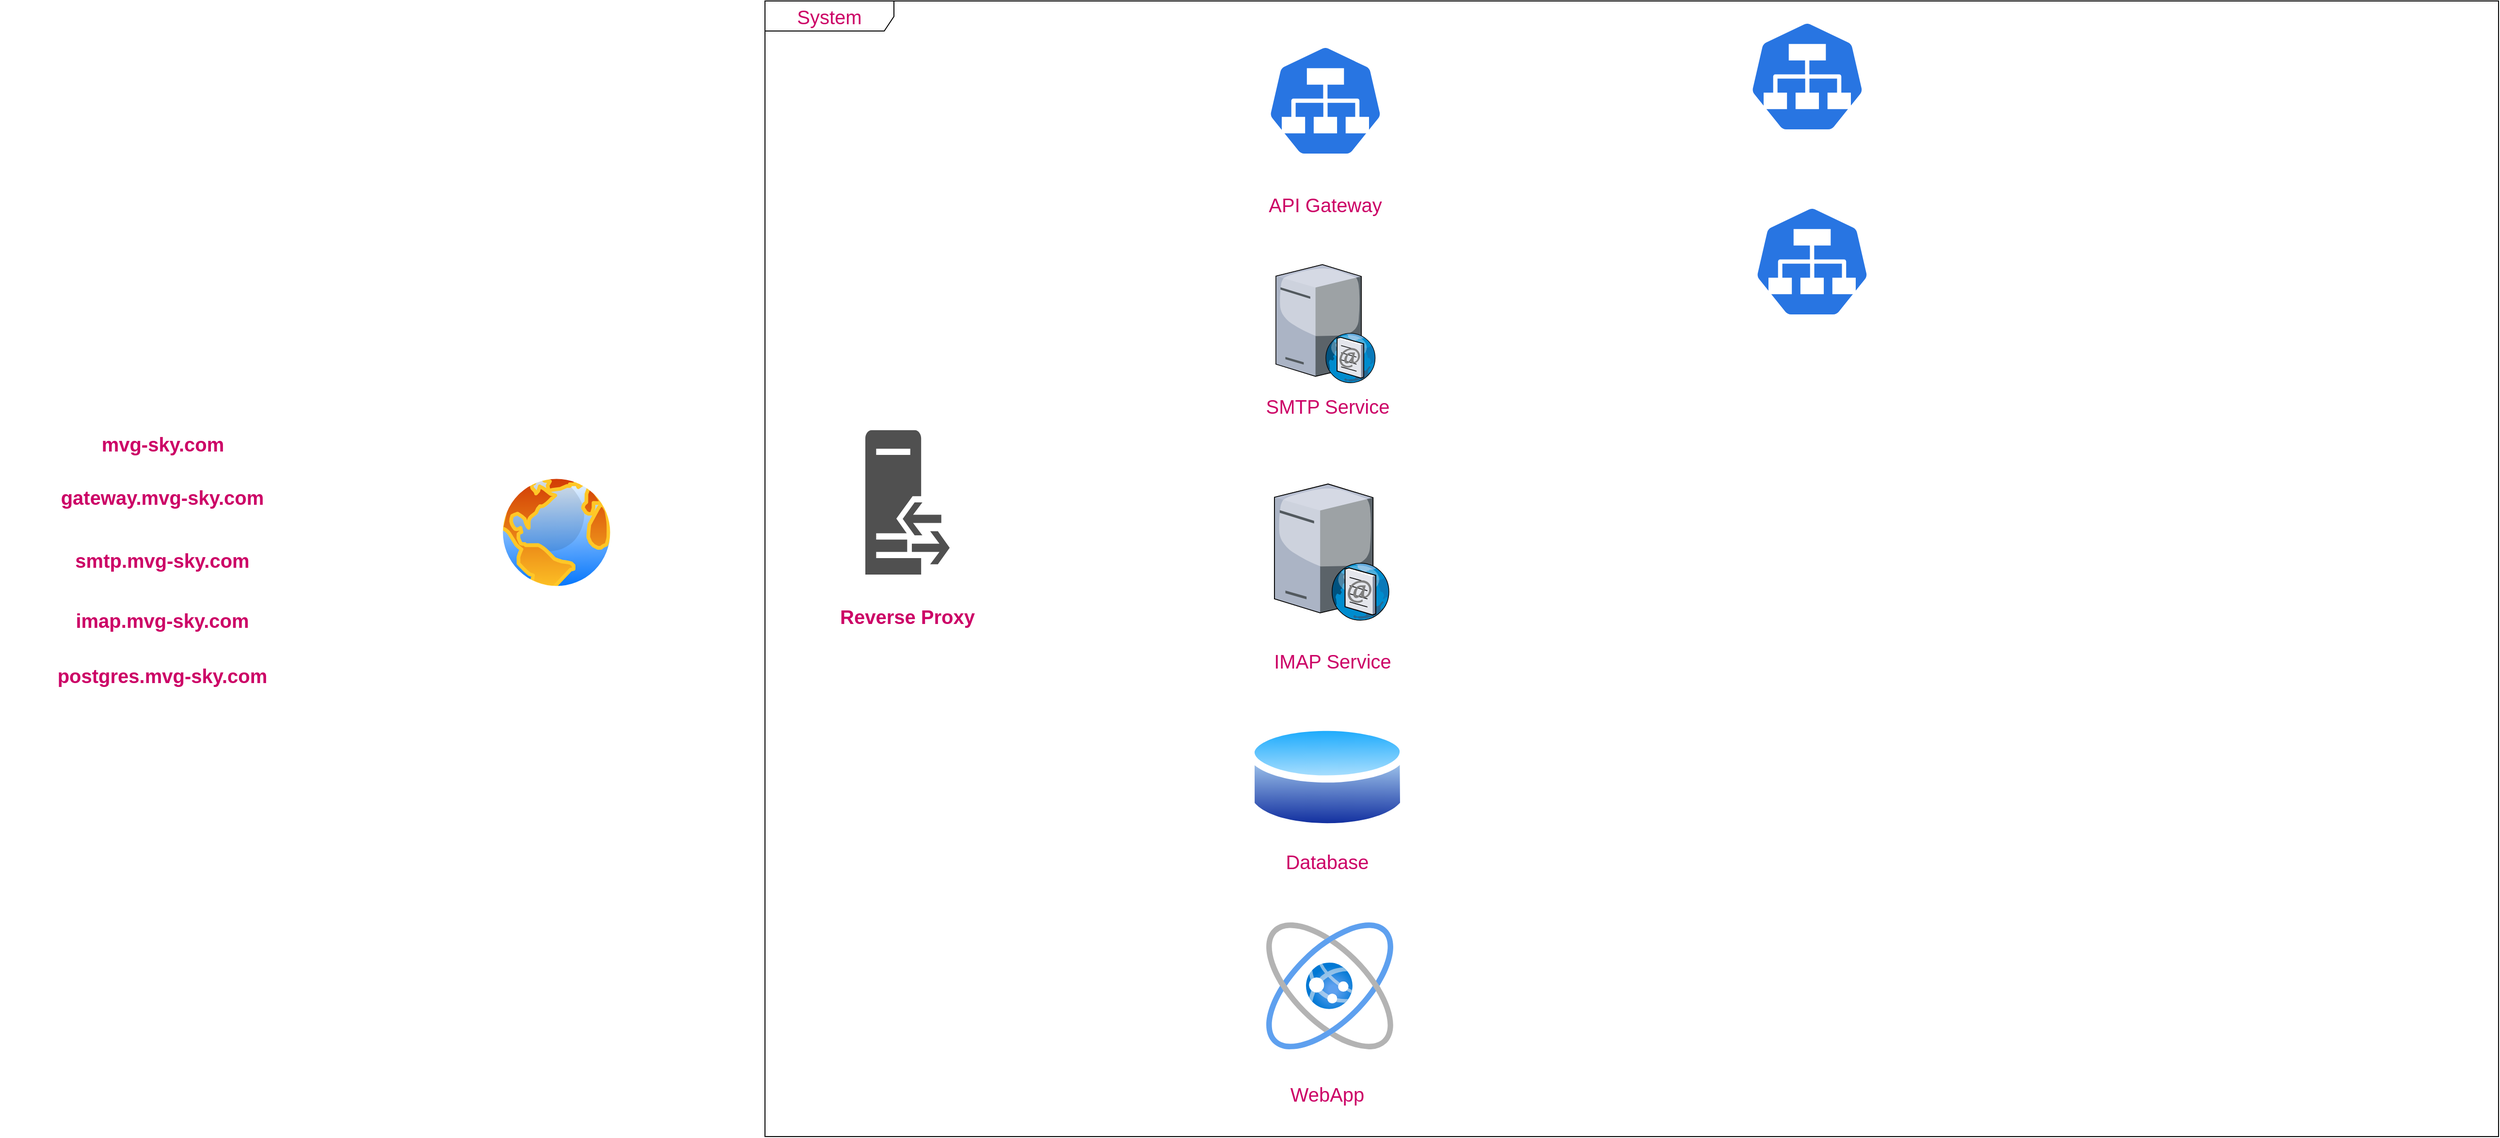 <mxfile version="15.7.3" type="device"><diagram id="xArcYS4Lj_MsuabOqTbh" name="Page-1"><mxGraphModel dx="2370" dy="1463" grid="0" gridSize="10" guides="1" tooltips="1" connect="1" arrows="1" fold="1" page="1" pageScale="1" pageWidth="3300" pageHeight="4681" math="0" shadow="0"><root><mxCell id="0"/><mxCell id="1" parent="0"/><mxCell id="XoczaGIkv7f6MNonP7Z_-3" value="" style="group" vertex="1" connectable="0" parent="1"><mxGeometry x="1038" y="542" width="146" height="211" as="geometry"/></mxCell><mxCell id="XoczaGIkv7f6MNonP7Z_-1" value="" style="sketch=0;pointerEvents=1;shadow=0;dashed=0;html=1;strokeColor=none;fillColor=#505050;labelPosition=center;verticalLabelPosition=bottom;verticalAlign=top;outlineConnect=0;align=center;shape=mxgraph.office.servers.reverse_proxy;" vertex="1" parent="XoczaGIkv7f6MNonP7Z_-3"><mxGeometry x="29.5" width="87" height="149" as="geometry"/></mxCell><mxCell id="XoczaGIkv7f6MNonP7Z_-2" value="&lt;font size=&quot;1&quot; color=&quot;#cc0066&quot;&gt;&lt;b style=&quot;font-size: 20px&quot;&gt;Reverse Proxy&lt;/b&gt;&lt;/font&gt;" style="text;html=1;strokeColor=none;fillColor=none;align=center;verticalAlign=middle;whiteSpace=wrap;rounded=0;" vertex="1" parent="XoczaGIkv7f6MNonP7Z_-3"><mxGeometry y="172" width="146" height="39" as="geometry"/></mxCell><mxCell id="XoczaGIkv7f6MNonP7Z_-10" value="" style="aspect=fixed;perimeter=ellipsePerimeter;html=1;align=center;shadow=0;dashed=0;spacingTop=3;image;image=img/lib/active_directory/internet_globe.svg;fontSize=20;fontColor=#CC0066;" vertex="1" parent="1"><mxGeometry x="687" y="585.5" width="124" height="124" as="geometry"/></mxCell><mxCell id="XoczaGIkv7f6MNonP7Z_-11" value="System" style="shape=umlFrame;whiteSpace=wrap;html=1;fontSize=20;fontColor=#CC0066;strokeColor=default;strokeWidth=1;width=133;height=31;" vertex="1" parent="1"><mxGeometry x="964" y="99" width="1788" height="1172" as="geometry"/></mxCell><mxCell id="XoczaGIkv7f6MNonP7Z_-13" value="" style="sketch=0;html=1;dashed=0;whitespace=wrap;fillColor=#2875E2;strokeColor=#ffffff;points=[[0.005,0.63,0],[0.1,0.2,0],[0.9,0.2,0],[0.5,0,0],[0.995,0.63,0],[0.72,0.99,0],[0.5,1,0],[0.28,0.99,0]];shape=mxgraph.kubernetes.icon;prIcon=svc;fontSize=20;fontColor=#CC0066;" vertex="1" parent="1"><mxGeometry x="1964" y="119" width="150" height="116" as="geometry"/></mxCell><mxCell id="XoczaGIkv7f6MNonP7Z_-14" value="" style="sketch=0;html=1;dashed=0;whitespace=wrap;fillColor=#2875E2;strokeColor=#ffffff;points=[[0.005,0.63,0],[0.1,0.2,0],[0.9,0.2,0],[0.5,0,0],[0.995,0.63,0],[0.72,0.99,0],[0.5,1,0],[0.28,0.99,0]];shape=mxgraph.kubernetes.icon;prIcon=svc;fontSize=20;fontColor=#CC0066;" vertex="1" parent="1"><mxGeometry x="1969" y="310" width="150" height="116" as="geometry"/></mxCell><mxCell id="XoczaGIkv7f6MNonP7Z_-21" value="" style="group" vertex="1" connectable="0" parent="1"><mxGeometry x="175" y="536.5" width="335" height="279.5" as="geometry"/></mxCell><mxCell id="XoczaGIkv7f6MNonP7Z_-9" value="" style="group;strokeColor=none;strokeWidth=1;container=0;" vertex="1" connectable="0" parent="XoczaGIkv7f6MNonP7Z_-21"><mxGeometry width="335" height="222" as="geometry"/></mxCell><mxCell id="XoczaGIkv7f6MNonP7Z_-19" value="&lt;font size=&quot;1&quot; color=&quot;#cc0066&quot;&gt;&lt;b style=&quot;font-size: 20px&quot;&gt;postgres.mvg-sky.com&lt;/b&gt;&lt;/font&gt;" style="text;html=1;strokeColor=none;fillColor=none;align=center;verticalAlign=middle;whiteSpace=wrap;rounded=0;" vertex="1" parent="XoczaGIkv7f6MNonP7Z_-21"><mxGeometry x="43" y="237.5" width="249" height="42" as="geometry"/></mxCell><mxCell id="XoczaGIkv7f6MNonP7Z_-5" value="&lt;font size=&quot;1&quot; color=&quot;#cc0066&quot;&gt;&lt;b style=&quot;font-size: 20px&quot;&gt;mvg-sky.com&lt;/b&gt;&lt;/font&gt;" style="text;html=1;strokeColor=none;fillColor=none;align=center;verticalAlign=middle;whiteSpace=wrap;rounded=0;" vertex="1" parent="XoczaGIkv7f6MNonP7Z_-21"><mxGeometry x="94.5" width="146" height="39" as="geometry"/></mxCell><mxCell id="XoczaGIkv7f6MNonP7Z_-6" value="&lt;font size=&quot;1&quot; color=&quot;#cc0066&quot;&gt;&lt;b style=&quot;font-size: 20px&quot;&gt;smtp.mvg-sky.com&lt;/b&gt;&lt;/font&gt;" style="text;html=1;strokeColor=none;fillColor=none;align=center;verticalAlign=middle;whiteSpace=wrap;rounded=0;" vertex="1" parent="XoczaGIkv7f6MNonP7Z_-21"><mxGeometry x="43" y="118" width="249" height="42" as="geometry"/></mxCell><mxCell id="XoczaGIkv7f6MNonP7Z_-7" value="&lt;font size=&quot;1&quot; color=&quot;#cc0066&quot;&gt;&lt;b style=&quot;font-size: 20px&quot;&gt;imap.mvg-sky.com&lt;/b&gt;&lt;/font&gt;" style="text;html=1;strokeColor=none;fillColor=none;align=center;verticalAlign=middle;whiteSpace=wrap;rounded=0;" vertex="1" parent="XoczaGIkv7f6MNonP7Z_-21"><mxGeometry x="43" y="180" width="249" height="42" as="geometry"/></mxCell><mxCell id="XoczaGIkv7f6MNonP7Z_-8" value="&lt;font size=&quot;1&quot; color=&quot;#cc0066&quot;&gt;&lt;b style=&quot;font-size: 20px&quot;&gt;gateway.mvg-sky.com&lt;/b&gt;&lt;/font&gt;" style="text;html=1;strokeColor=none;fillColor=none;align=center;verticalAlign=middle;whiteSpace=wrap;rounded=0;" vertex="1" parent="XoczaGIkv7f6MNonP7Z_-21"><mxGeometry y="50" width="335" height="48" as="geometry"/></mxCell><mxCell id="XoczaGIkv7f6MNonP7Z_-23" value="" style="group" vertex="1" connectable="0" parent="1"><mxGeometry x="1459" y="839" width="170" height="164" as="geometry"/></mxCell><mxCell id="XoczaGIkv7f6MNonP7Z_-16" value="Database" style="text;html=1;strokeColor=none;fillColor=none;align=center;verticalAlign=middle;whiteSpace=wrap;rounded=0;fontSize=20;fontColor=#CC0066;" vertex="1" parent="XoczaGIkv7f6MNonP7Z_-23"><mxGeometry y="132" width="170" height="32" as="geometry"/></mxCell><mxCell id="XoczaGIkv7f6MNonP7Z_-22" value="" style="aspect=fixed;perimeter=ellipsePerimeter;html=1;align=center;shadow=0;dashed=0;spacingTop=3;image;image=img/lib/active_directory/database.svg;fontSize=20;fontColor=#CC0066;strokeColor=default;strokeWidth=1;" vertex="1" parent="XoczaGIkv7f6MNonP7Z_-23"><mxGeometry x="2.57" width="164.86" height="122" as="geometry"/></mxCell><mxCell id="XoczaGIkv7f6MNonP7Z_-24" value="" style="group" vertex="1" connectable="0" parent="1"><mxGeometry x="1459" y="1050" width="170" height="193" as="geometry"/></mxCell><mxCell id="XoczaGIkv7f6MNonP7Z_-17" value="" style="aspect=fixed;html=1;points=[];align=center;image;fontSize=12;image=img/lib/azure2/general/Website_Power.svg;fontColor=#CC0066;strokeColor=default;strokeWidth=1;" vertex="1" parent="XoczaGIkv7f6MNonP7Z_-24"><mxGeometry x="22" width="131" height="131" as="geometry"/></mxCell><mxCell id="XoczaGIkv7f6MNonP7Z_-18" value="WebApp" style="text;html=1;strokeColor=none;fillColor=none;align=center;verticalAlign=middle;whiteSpace=wrap;rounded=0;fontSize=20;fontColor=#CC0066;" vertex="1" parent="XoczaGIkv7f6MNonP7Z_-24"><mxGeometry y="161" width="170" height="32" as="geometry"/></mxCell><mxCell id="XoczaGIkv7f6MNonP7Z_-25" value="" style="group" vertex="1" connectable="0" parent="1"><mxGeometry x="1457" y="144" width="170" height="181" as="geometry"/></mxCell><mxCell id="XoczaGIkv7f6MNonP7Z_-12" value="" style="sketch=0;html=1;dashed=0;whitespace=wrap;fillColor=#2875E2;strokeColor=#ffffff;points=[[0.005,0.63,0],[0.1,0.2,0],[0.9,0.2,0],[0.5,0,0],[0.995,0.63,0],[0.72,0.99,0],[0.5,1,0],[0.28,0.99,0]];shape=mxgraph.kubernetes.icon;prIcon=svc;fontSize=20;fontColor=#CC0066;" vertex="1" parent="XoczaGIkv7f6MNonP7Z_-25"><mxGeometry x="10" width="150" height="116" as="geometry"/></mxCell><mxCell id="XoczaGIkv7f6MNonP7Z_-15" value="API Gateway" style="text;html=1;strokeColor=none;fillColor=none;align=center;verticalAlign=middle;whiteSpace=wrap;rounded=0;fontSize=20;fontColor=#CC0066;" vertex="1" parent="XoczaGIkv7f6MNonP7Z_-25"><mxGeometry y="149" width="170" height="32" as="geometry"/></mxCell><mxCell id="XoczaGIkv7f6MNonP7Z_-29" value="" style="group" vertex="1" connectable="0" parent="1"><mxGeometry x="1476.5" y="594" width="145" height="200" as="geometry"/></mxCell><mxCell id="XoczaGIkv7f6MNonP7Z_-27" value="" style="verticalLabelPosition=bottom;sketch=0;aspect=fixed;html=1;verticalAlign=top;strokeColor=none;align=center;outlineConnect=0;shape=mxgraph.citrix.smtp_server;fontSize=20;fontColor=#CC0066;" vertex="1" parent="XoczaGIkv7f6MNonP7Z_-29"><mxGeometry x="12.965" width="119.079" height="144.147" as="geometry"/></mxCell><mxCell id="XoczaGIkv7f6MNonP7Z_-28" value="IMAP Service" style="text;html=1;strokeColor=none;fillColor=none;align=center;verticalAlign=middle;whiteSpace=wrap;rounded=0;fontSize=20;fontColor=#CC0066;" vertex="1" parent="XoczaGIkv7f6MNonP7Z_-29"><mxGeometry y="172.414" width="145" height="27.586" as="geometry"/></mxCell><mxCell id="XoczaGIkv7f6MNonP7Z_-31" value="" style="group" vertex="1" connectable="0" parent="1"><mxGeometry x="1476.5" y="368" width="135" height="160.5" as="geometry"/></mxCell><mxCell id="XoczaGIkv7f6MNonP7Z_-26" value="" style="verticalLabelPosition=bottom;sketch=0;aspect=fixed;html=1;verticalAlign=top;strokeColor=none;align=center;outlineConnect=0;shape=mxgraph.citrix.smtp_server;fontSize=20;fontColor=#CC0066;" vertex="1" parent="XoczaGIkv7f6MNonP7Z_-31"><mxGeometry x="14.453" width="103.26" height="124.998" as="geometry"/></mxCell><mxCell id="XoczaGIkv7f6MNonP7Z_-30" value="SMTP Service" style="text;html=1;strokeColor=none;fillColor=none;align=center;verticalAlign=middle;whiteSpace=wrap;rounded=0;fontSize=20;fontColor=#CC0066;" vertex="1" parent="XoczaGIkv7f6MNonP7Z_-31"><mxGeometry y="136.832" width="135" height="23.668" as="geometry"/></mxCell></root></mxGraphModel></diagram></mxfile>